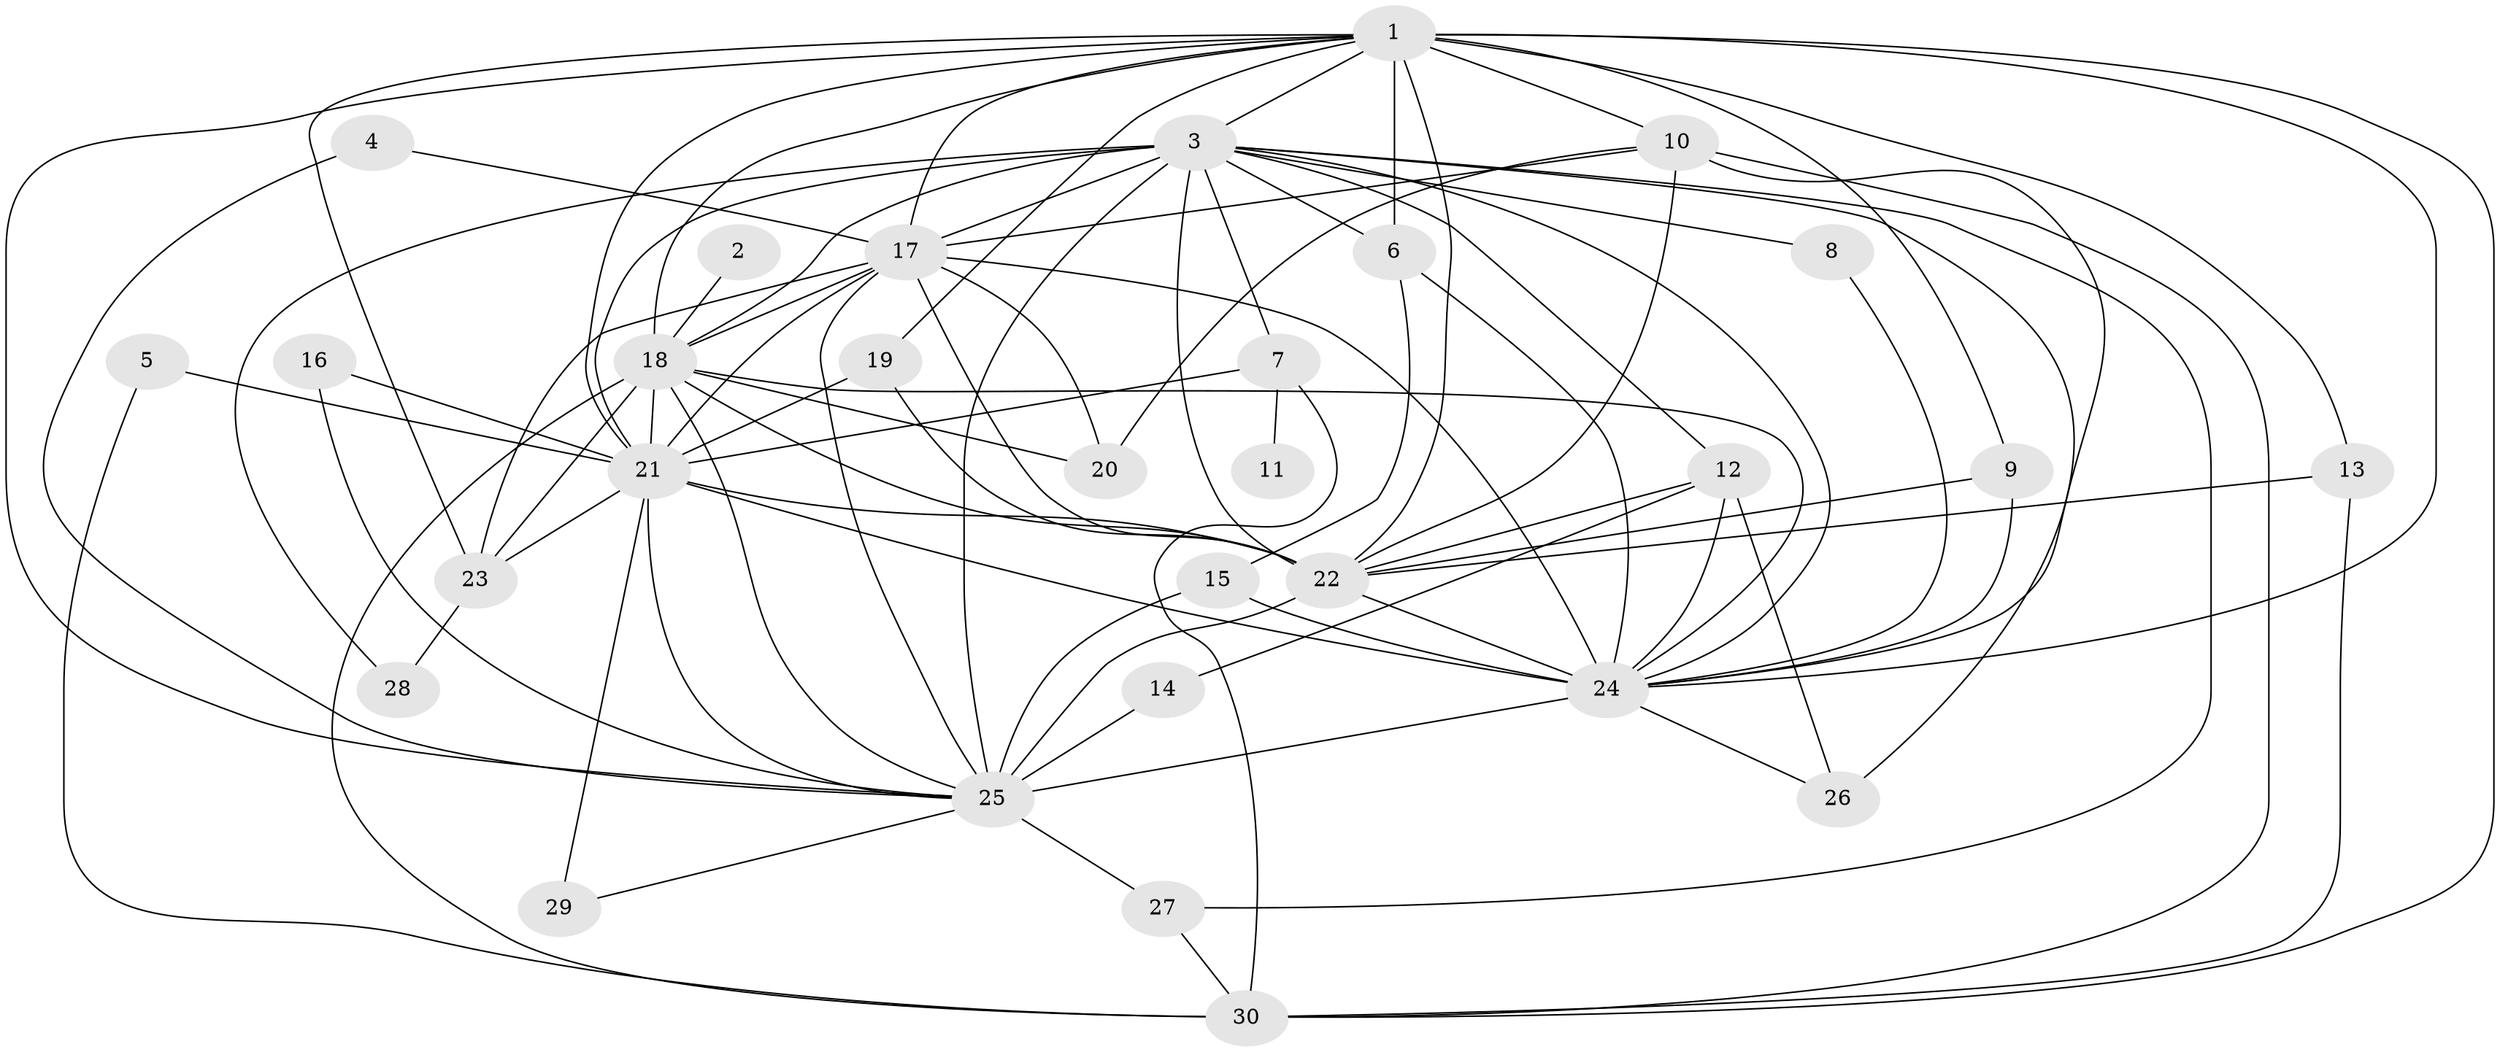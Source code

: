 // original degree distribution, {15: 0.01694915254237288, 16: 0.01694915254237288, 18: 0.06779661016949153, 10: 0.01694915254237288, 17: 0.03389830508474576, 11: 0.01694915254237288, 2: 0.559322033898305, 5: 0.05084745762711865, 3: 0.1694915254237288, 6: 0.01694915254237288, 4: 0.01694915254237288, 7: 0.01694915254237288}
// Generated by graph-tools (version 1.1) at 2025/01/03/09/25 03:01:15]
// undirected, 30 vertices, 85 edges
graph export_dot {
graph [start="1"]
  node [color=gray90,style=filled];
  1;
  2;
  3;
  4;
  5;
  6;
  7;
  8;
  9;
  10;
  11;
  12;
  13;
  14;
  15;
  16;
  17;
  18;
  19;
  20;
  21;
  22;
  23;
  24;
  25;
  26;
  27;
  28;
  29;
  30;
  1 -- 3 [weight=1.0];
  1 -- 6 [weight=1.0];
  1 -- 9 [weight=1.0];
  1 -- 10 [weight=1.0];
  1 -- 13 [weight=1.0];
  1 -- 17 [weight=1.0];
  1 -- 18 [weight=2.0];
  1 -- 19 [weight=1.0];
  1 -- 21 [weight=1.0];
  1 -- 22 [weight=3.0];
  1 -- 23 [weight=1.0];
  1 -- 24 [weight=1.0];
  1 -- 25 [weight=1.0];
  1 -- 30 [weight=1.0];
  2 -- 18 [weight=1.0];
  3 -- 6 [weight=1.0];
  3 -- 7 [weight=1.0];
  3 -- 8 [weight=1.0];
  3 -- 12 [weight=1.0];
  3 -- 17 [weight=1.0];
  3 -- 18 [weight=1.0];
  3 -- 21 [weight=1.0];
  3 -- 22 [weight=4.0];
  3 -- 24 [weight=1.0];
  3 -- 25 [weight=1.0];
  3 -- 26 [weight=1.0];
  3 -- 27 [weight=1.0];
  3 -- 28 [weight=1.0];
  4 -- 17 [weight=1.0];
  4 -- 25 [weight=2.0];
  5 -- 21 [weight=1.0];
  5 -- 30 [weight=1.0];
  6 -- 15 [weight=1.0];
  6 -- 24 [weight=1.0];
  7 -- 11 [weight=1.0];
  7 -- 21 [weight=1.0];
  7 -- 30 [weight=1.0];
  8 -- 24 [weight=1.0];
  9 -- 22 [weight=1.0];
  9 -- 24 [weight=1.0];
  10 -- 17 [weight=1.0];
  10 -- 20 [weight=1.0];
  10 -- 22 [weight=1.0];
  10 -- 24 [weight=1.0];
  10 -- 30 [weight=1.0];
  12 -- 14 [weight=1.0];
  12 -- 22 [weight=1.0];
  12 -- 24 [weight=1.0];
  12 -- 26 [weight=1.0];
  13 -- 22 [weight=1.0];
  13 -- 30 [weight=1.0];
  14 -- 25 [weight=1.0];
  15 -- 24 [weight=1.0];
  15 -- 25 [weight=1.0];
  16 -- 21 [weight=1.0];
  16 -- 25 [weight=1.0];
  17 -- 18 [weight=2.0];
  17 -- 20 [weight=1.0];
  17 -- 21 [weight=2.0];
  17 -- 22 [weight=3.0];
  17 -- 23 [weight=1.0];
  17 -- 24 [weight=1.0];
  17 -- 25 [weight=1.0];
  18 -- 20 [weight=1.0];
  18 -- 21 [weight=1.0];
  18 -- 22 [weight=3.0];
  18 -- 23 [weight=1.0];
  18 -- 24 [weight=1.0];
  18 -- 25 [weight=1.0];
  18 -- 30 [weight=1.0];
  19 -- 21 [weight=1.0];
  19 -- 22 [weight=1.0];
  21 -- 22 [weight=4.0];
  21 -- 23 [weight=1.0];
  21 -- 24 [weight=1.0];
  21 -- 25 [weight=1.0];
  21 -- 29 [weight=2.0];
  22 -- 24 [weight=4.0];
  22 -- 25 [weight=5.0];
  23 -- 28 [weight=1.0];
  24 -- 25 [weight=1.0];
  24 -- 26 [weight=1.0];
  25 -- 27 [weight=1.0];
  25 -- 29 [weight=1.0];
  27 -- 30 [weight=1.0];
}
